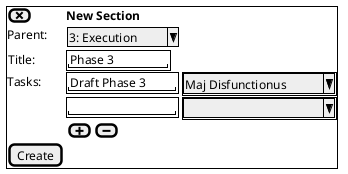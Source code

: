 @startsalt New Section Dialog
{
    {+
        [<&x>] | <b>New Section</b> | .
        Parent: { ^3: Execution^ } | .
        {Title:}  {+ "Phase 3     "} | .
        Tasks:  {+ "Draft Phase 3"} {+ ^Maj Disfunctionus^ }
        .       {+ "             "} {+ ^                 ^ }
        .       | {[<&plus>] | [<&minus>]}
        [Create]

    }
}
@endsalt
